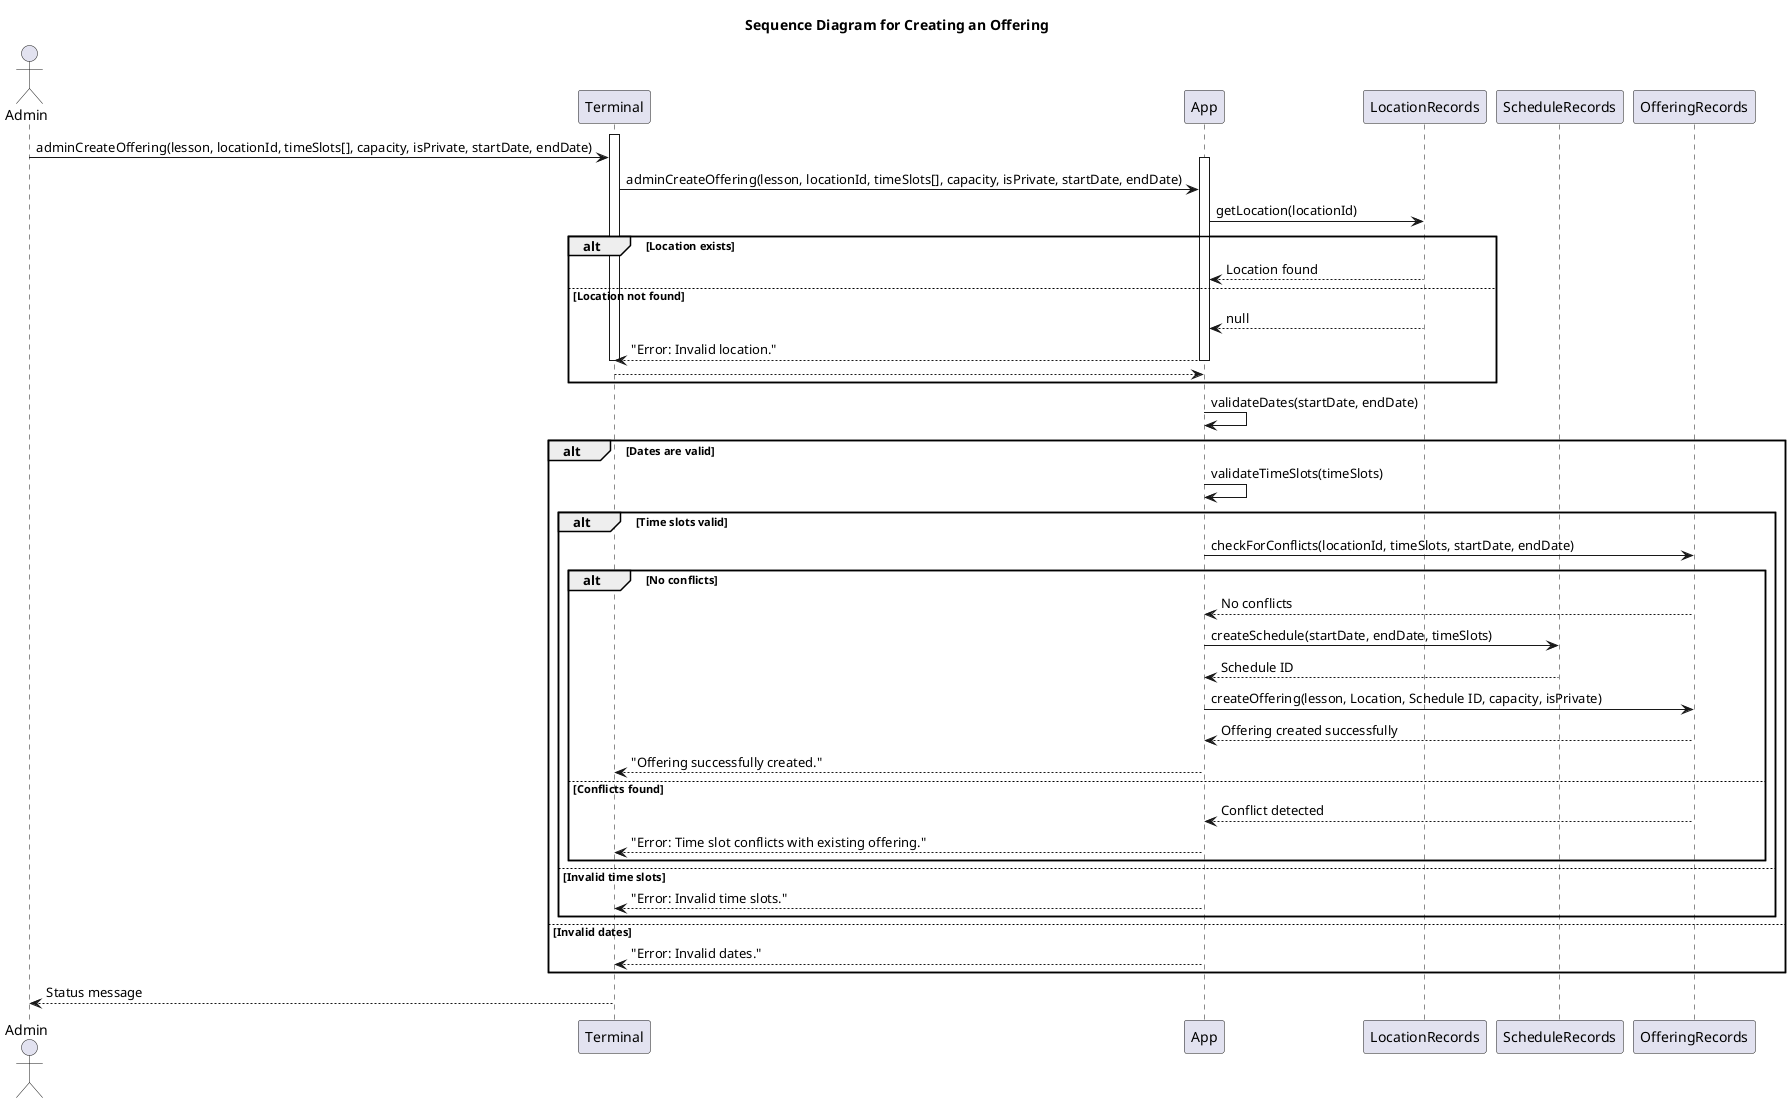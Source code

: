 @startuml
title Sequence Diagram for Creating an Offering

actor Admin
participant Terminal
participant App
participant LocationRecords
participant ScheduleRecords
participant OfferingRecords

activate Terminal

Admin -> Terminal: adminCreateOffering(lesson, locationId, timeSlots[], capacity, isPrivate, startDate, endDate)
activate App
Terminal -> App: adminCreateOffering(lesson, locationId, timeSlots[], capacity, isPrivate, startDate, endDate)

App -> LocationRecords: getLocation(locationId)
alt Location exists
    LocationRecords --> App: Location found
else Location not found
    LocationRecords --> App: null
    App --> Terminal: "Error: Invalid location."
    deactivate App
    deactivate Terminal
    return
end

App -> App: validateDates(startDate, endDate)
alt Dates are valid
    App -> App: validateTimeSlots(timeSlots)
    alt Time slots valid
        App -> OfferingRecords: checkForConflicts(locationId, timeSlots, startDate, endDate)
        alt No conflicts
            OfferingRecords --> App: No conflicts
            App -> ScheduleRecords: createSchedule(startDate, endDate, timeSlots)
            ScheduleRecords --> App: Schedule ID

            App -> OfferingRecords: createOffering(lesson, Location, Schedule ID, capacity, isPrivate)
            OfferingRecords --> App: Offering created successfully
            App --> Terminal: "Offering successfully created."
        else Conflicts found
            OfferingRecords --> App: Conflict detected
            App --> Terminal: "Error: Time slot conflicts with existing offering."
        end
    else Invalid time slots
        App --> Terminal: "Error: Invalid time slots."
    end
else Invalid dates
    App --> Terminal: "Error: Invalid dates."
end

deactivate App
Terminal --> Admin: Status message
deactivate Terminal
@enduml
